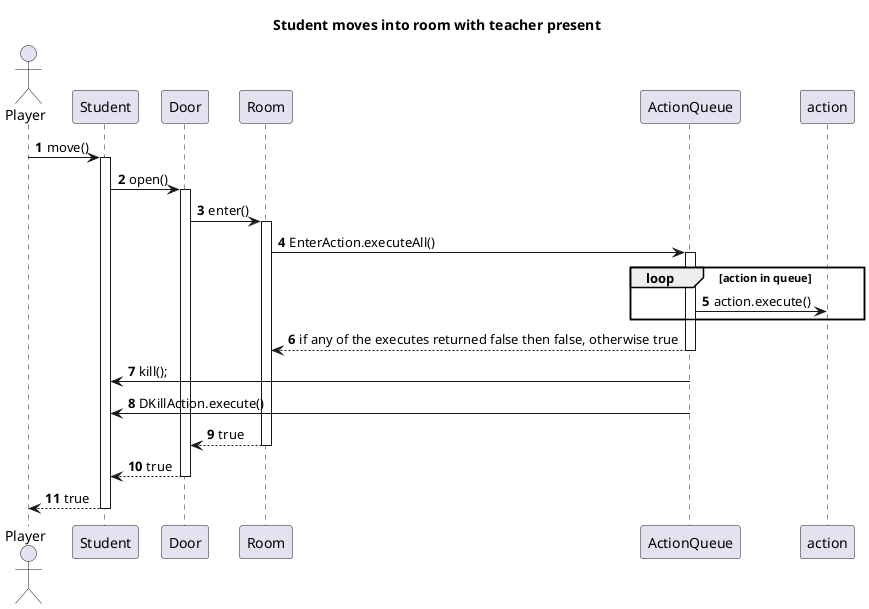 @startuml
'https://plantuml.com/sequence-diagram

title Student moves into room with teacher present
autonumber

actor Player as p
participant Student as S
participant Door as D
participant Room as R
participant ActionQueue as A

p->S: move()
activate S

S->D: open()
activate D

D->R: enter()
activate R

R->A: EnterAction.executeAll()
activate A
loop action in queue
    A->action: action.execute()
end loop
return if any of the executes returned false then false, otherwise true
A->S: kill();
A->S: DKillAction.execute()
return true
return true
return true

'TODO: All items dropping

@enduml
